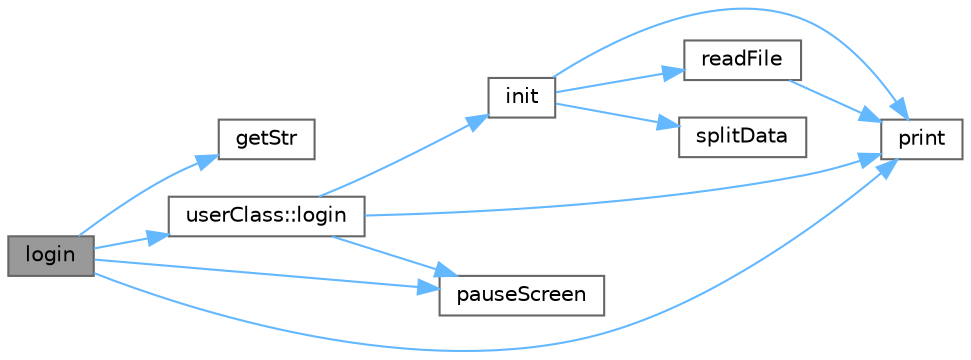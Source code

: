 digraph "login"
{
 // LATEX_PDF_SIZE
  bgcolor="transparent";
  edge [fontname=Helvetica,fontsize=10,labelfontname=Helvetica,labelfontsize=10];
  node [fontname=Helvetica,fontsize=10,shape=box,height=0.2,width=0.4];
  rankdir="LR";
  Node1 [id="Node000001",label="login",height=0.2,width=0.4,color="gray40", fillcolor="grey60", style="filled", fontcolor="black",tooltip="Login the user."];
  Node1 -> Node2 [id="edge1_Node000001_Node000002",color="steelblue1",style="solid",tooltip=" "];
  Node2 [id="Node000002",label="getStr",height=0.2,width=0.4,color="grey40", fillcolor="white", style="filled",URL="$snippets_8h.html#af8e7c159b1b91b5d208a01fc24c7923a",tooltip=" "];
  Node1 -> Node3 [id="edge2_Node000001_Node000003",color="steelblue1",style="solid",tooltip=" "];
  Node3 [id="Node000003",label="userClass::login",height=0.2,width=0.4,color="grey40", fillcolor="white", style="filled",URL="$classuser_class.html#af5b6d3a63d1f25888b12ef3f090d1a60",tooltip="login the user and set the current user to the logged in user"];
  Node3 -> Node4 [id="edge3_Node000003_Node000004",color="steelblue1",style="solid",tooltip=" "];
  Node4 [id="Node000004",label="init",height=0.2,width=0.4,color="grey40", fillcolor="white", style="filled",URL="$handle_file_8h.html#a465748fcb73f6bb90dbedfe874880d1e",tooltip="loads the csv file into a hashmap"];
  Node4 -> Node5 [id="edge4_Node000004_Node000005",color="steelblue1",style="solid",tooltip=" "];
  Node5 [id="Node000005",label="print",height=0.2,width=0.4,color="grey40", fillcolor="white", style="filled",URL="$print_8h.html#af04078888e447f948566919c3858fe47",tooltip="print the value to the console with new line at the end"];
  Node4 -> Node6 [id="edge5_Node000004_Node000006",color="steelblue1",style="solid",tooltip=" "];
  Node6 [id="Node000006",label="readFile",height=0.2,width=0.4,color="grey40", fillcolor="white", style="filled",URL="$handle_file_8h.html#a5b0c648b10e6d480634c0ff6c5b2628b",tooltip="Check if the folder exists and create it if it does not."];
  Node6 -> Node5 [id="edge6_Node000006_Node000005",color="steelblue1",style="solid",tooltip=" "];
  Node4 -> Node7 [id="edge7_Node000004_Node000007",color="steelblue1",style="solid",tooltip=" "];
  Node7 [id="Node000007",label="splitData",height=0.2,width=0.4,color="grey40", fillcolor="white", style="filled",URL="$handle_file_8h.html#a6f796b929af19755dbd090ee16d5778c",tooltip="Split the string into a vector."];
  Node3 -> Node8 [id="edge8_Node000003_Node000008",color="steelblue1",style="solid",tooltip=" "];
  Node8 [id="Node000008",label="pauseScreen",height=0.2,width=0.4,color="grey40", fillcolor="white", style="filled",URL="$handlepause_8h.html#aa2dfe82c1a9b8abacbe2f709c3cdafac",tooltip="pauses the screen and waits for user to press enter"];
  Node3 -> Node5 [id="edge9_Node000003_Node000005",color="steelblue1",style="solid",tooltip=" "];
  Node1 -> Node8 [id="edge10_Node000001_Node000008",color="steelblue1",style="solid",tooltip=" "];
  Node1 -> Node5 [id="edge11_Node000001_Node000005",color="steelblue1",style="solid",tooltip=" "];
}

